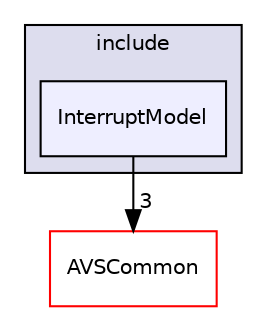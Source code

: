digraph "/workplace/avs-device-sdk/InterruptModel/include/InterruptModel" {
  compound=true
  node [ fontsize="10", fontname="Helvetica"];
  edge [ labelfontsize="10", labelfontname="Helvetica"];
  subgraph clusterdir_2a73169079ff26818231938c8e102439 {
    graph [ bgcolor="#ddddee", pencolor="black", label="include" fontname="Helvetica", fontsize="10", URL="dir_2a73169079ff26818231938c8e102439.html"]
  dir_ae01e911ea2d1773083439120d586396 [shape=box, label="InterruptModel", style="filled", fillcolor="#eeeeff", pencolor="black", URL="dir_ae01e911ea2d1773083439120d586396.html"];
  }
  dir_13e65effb2bde530b17b3d5eefcd0266 [shape=box label="AVSCommon" fillcolor="white" style="filled" color="red" URL="dir_13e65effb2bde530b17b3d5eefcd0266.html"];
  dir_ae01e911ea2d1773083439120d586396->dir_13e65effb2bde530b17b3d5eefcd0266 [headlabel="3", labeldistance=1.5 headhref="dir_000531_000017.html"];
}
